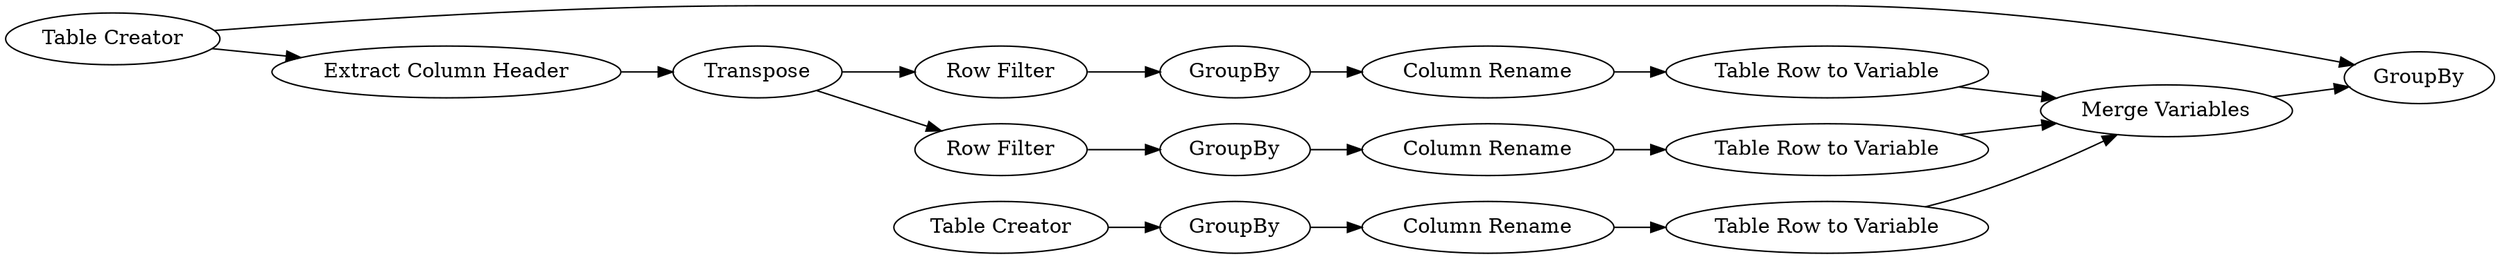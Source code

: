 digraph {
	11 -> 15
	9 -> 14
	19 -> 2
	14 -> 16
	18 -> 2
	4 -> 5
	8 -> 13
	15 -> 17
	19 -> 4
	5 -> 7
	3 -> 11
	17 -> 18
	12 -> 18
	5 -> 6
	7 -> 9
	16 -> 18
	13 -> 12
	6 -> 8
	5 [label=Transpose]
	16 [label="Table Row to Variable"]
	13 [label="Column Rename"]
	7 [label="Row Filter"]
	9 [label=GroupBy]
	11 [label=GroupBy]
	4 [label="Extract Column Header"]
	18 [label="Merge Variables"]
	6 [label="Row Filter"]
	8 [label=GroupBy]
	15 [label="Column Rename"]
	14 [label="Column Rename"]
	17 [label="Table Row to Variable"]
	3 [label="Table Creator"]
	2 [label=GroupBy]
	12 [label="Table Row to Variable"]
	19 [label="Table Creator"]
	rankdir=LR
}
